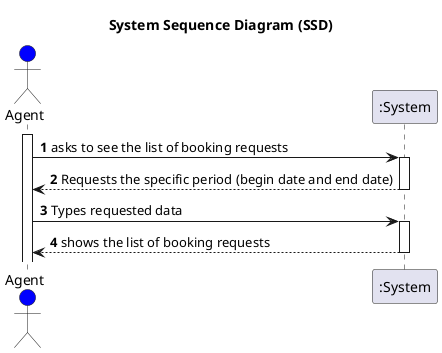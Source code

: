 @startuml
skinparam monochrome false
skinparam packageStyle rectangle
skinparam shadowing false

title System Sequence Diagram (SSD)

skinparam SequenceGroupHeaderFontColor green
skinparam SequenceGroupFontColor #blue
skinparam SequenceGroupFontSize 15

autonumber

actor "Agent" as AGT  #blue
participant ":System" as System

activate AGT

AGT -> System : asks to see the list of booking requests
activate System

System --> AGT :Requests the specific period (begin date and end date)
deactivate System

AGT-> System : Types requested data
activate System

System -->AGT :shows the list of booking requests
deactivate System


@enduml